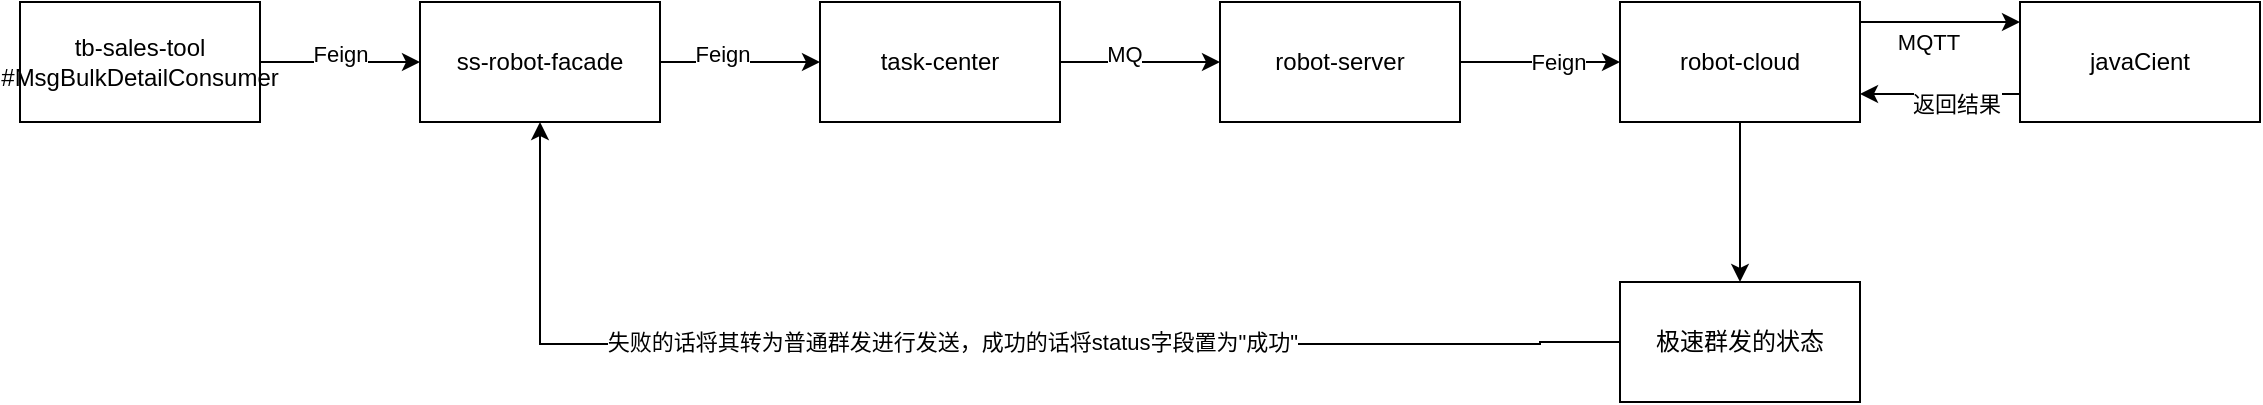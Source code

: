 <mxfile version="21.6.6" type="github">
  <diagram name="第 1 页" id="uJNZyxgSVUJfB3R79Ev_">
    <mxGraphModel dx="794" dy="655" grid="0" gridSize="10" guides="0" tooltips="0" connect="1" arrows="1" fold="1" page="0" pageScale="1" pageWidth="1169" pageHeight="827" math="0" shadow="0">
      <root>
        <mxCell id="0" />
        <mxCell id="1" parent="0" />
        <mxCell id="vJ39QT0AVeiXCdLjbEt--3" value="" style="edgeStyle=orthogonalEdgeStyle;rounded=0;orthogonalLoop=1;jettySize=auto;html=1;" edge="1" parent="1" source="vJ39QT0AVeiXCdLjbEt--1" target="vJ39QT0AVeiXCdLjbEt--2">
          <mxGeometry relative="1" as="geometry" />
        </mxCell>
        <mxCell id="vJ39QT0AVeiXCdLjbEt--14" value="Feign" style="edgeLabel;html=1;align=center;verticalAlign=middle;resizable=0;points=[];" vertex="1" connectable="0" parent="vJ39QT0AVeiXCdLjbEt--3">
          <mxGeometry y="4" relative="1" as="geometry">
            <mxPoint as="offset" />
          </mxGeometry>
        </mxCell>
        <mxCell id="vJ39QT0AVeiXCdLjbEt--1" value="tb-sales-tool #MsgBulkDetailConsumer" style="rounded=0;whiteSpace=wrap;html=1;" vertex="1" parent="1">
          <mxGeometry x="520" y="290" width="120" height="60" as="geometry" />
        </mxCell>
        <mxCell id="vJ39QT0AVeiXCdLjbEt--5" value="" style="edgeStyle=orthogonalEdgeStyle;rounded=0;orthogonalLoop=1;jettySize=auto;html=1;" edge="1" parent="1" source="vJ39QT0AVeiXCdLjbEt--2" target="vJ39QT0AVeiXCdLjbEt--4">
          <mxGeometry relative="1" as="geometry" />
        </mxCell>
        <mxCell id="vJ39QT0AVeiXCdLjbEt--15" value="Feign" style="edgeLabel;html=1;align=center;verticalAlign=middle;resizable=0;points=[];" vertex="1" connectable="0" parent="vJ39QT0AVeiXCdLjbEt--5">
          <mxGeometry x="-0.225" y="4" relative="1" as="geometry">
            <mxPoint as="offset" />
          </mxGeometry>
        </mxCell>
        <mxCell id="vJ39QT0AVeiXCdLjbEt--2" value="ss-robot-facade" style="whiteSpace=wrap;html=1;rounded=0;" vertex="1" parent="1">
          <mxGeometry x="720" y="290" width="120" height="60" as="geometry" />
        </mxCell>
        <mxCell id="vJ39QT0AVeiXCdLjbEt--7" value="" style="edgeStyle=orthogonalEdgeStyle;rounded=0;orthogonalLoop=1;jettySize=auto;html=1;" edge="1" parent="1" source="vJ39QT0AVeiXCdLjbEt--4">
          <mxGeometry relative="1" as="geometry">
            <mxPoint x="1120" y="320" as="targetPoint" />
          </mxGeometry>
        </mxCell>
        <mxCell id="vJ39QT0AVeiXCdLjbEt--16" value="MQ" style="edgeLabel;html=1;align=center;verticalAlign=middle;resizable=0;points=[];" vertex="1" connectable="0" parent="vJ39QT0AVeiXCdLjbEt--7">
          <mxGeometry x="-0.205" y="4" relative="1" as="geometry">
            <mxPoint as="offset" />
          </mxGeometry>
        </mxCell>
        <mxCell id="vJ39QT0AVeiXCdLjbEt--4" value="task-center" style="whiteSpace=wrap;html=1;rounded=0;" vertex="1" parent="1">
          <mxGeometry x="920" y="290" width="120" height="60" as="geometry" />
        </mxCell>
        <mxCell id="vJ39QT0AVeiXCdLjbEt--11" value="" style="edgeStyle=orthogonalEdgeStyle;rounded=0;orthogonalLoop=1;jettySize=auto;html=1;" edge="1" parent="1" source="vJ39QT0AVeiXCdLjbEt--8" target="vJ39QT0AVeiXCdLjbEt--10">
          <mxGeometry relative="1" as="geometry">
            <Array as="points">
              <mxPoint x="1120" y="320" />
              <mxPoint x="1120" y="320" />
            </Array>
          </mxGeometry>
        </mxCell>
        <mxCell id="vJ39QT0AVeiXCdLjbEt--17" value="Feign" style="edgeLabel;html=1;align=center;verticalAlign=middle;resizable=0;points=[];" vertex="1" connectable="0" parent="vJ39QT0AVeiXCdLjbEt--11">
          <mxGeometry x="0.225" relative="1" as="geometry">
            <mxPoint as="offset" />
          </mxGeometry>
        </mxCell>
        <mxCell id="vJ39QT0AVeiXCdLjbEt--8" value="robot-server" style="whiteSpace=wrap;html=1;rounded=0;" vertex="1" parent="1">
          <mxGeometry x="1120" y="290" width="120" height="60" as="geometry" />
        </mxCell>
        <mxCell id="vJ39QT0AVeiXCdLjbEt--13" value="" style="edgeStyle=orthogonalEdgeStyle;rounded=0;orthogonalLoop=1;jettySize=auto;html=1;" edge="1" parent="1" source="vJ39QT0AVeiXCdLjbEt--10" target="vJ39QT0AVeiXCdLjbEt--12">
          <mxGeometry relative="1" as="geometry">
            <Array as="points">
              <mxPoint x="1500" y="300" />
              <mxPoint x="1500" y="300" />
            </Array>
          </mxGeometry>
        </mxCell>
        <mxCell id="vJ39QT0AVeiXCdLjbEt--18" value="MQTT" style="edgeLabel;html=1;align=center;verticalAlign=middle;resizable=0;points=[];" vertex="1" connectable="0" parent="vJ39QT0AVeiXCdLjbEt--13">
          <mxGeometry x="-0.15" y="1" relative="1" as="geometry">
            <mxPoint y="11" as="offset" />
          </mxGeometry>
        </mxCell>
        <mxCell id="vJ39QT0AVeiXCdLjbEt--20" value="" style="edgeStyle=orthogonalEdgeStyle;rounded=0;orthogonalLoop=1;jettySize=auto;html=1;" edge="1" parent="1" source="vJ39QT0AVeiXCdLjbEt--10" target="vJ39QT0AVeiXCdLjbEt--19">
          <mxGeometry relative="1" as="geometry" />
        </mxCell>
        <mxCell id="vJ39QT0AVeiXCdLjbEt--10" value="robot-cloud" style="whiteSpace=wrap;html=1;rounded=0;" vertex="1" parent="1">
          <mxGeometry x="1320" y="290" width="120" height="60" as="geometry" />
        </mxCell>
        <mxCell id="vJ39QT0AVeiXCdLjbEt--25" value="" style="edgeStyle=orthogonalEdgeStyle;rounded=0;orthogonalLoop=1;jettySize=auto;html=1;" edge="1" parent="1" source="vJ39QT0AVeiXCdLjbEt--12" target="vJ39QT0AVeiXCdLjbEt--10">
          <mxGeometry relative="1" as="geometry">
            <Array as="points">
              <mxPoint x="1509" y="336" />
              <mxPoint x="1509" y="336" />
            </Array>
          </mxGeometry>
        </mxCell>
        <mxCell id="vJ39QT0AVeiXCdLjbEt--26" value="返回结果" style="edgeLabel;html=1;align=center;verticalAlign=middle;resizable=0;points=[];" vertex="1" connectable="0" parent="vJ39QT0AVeiXCdLjbEt--25">
          <mxGeometry x="-0.2" y="5" relative="1" as="geometry">
            <mxPoint as="offset" />
          </mxGeometry>
        </mxCell>
        <mxCell id="vJ39QT0AVeiXCdLjbEt--12" value="javaCient" style="whiteSpace=wrap;html=1;rounded=0;" vertex="1" parent="1">
          <mxGeometry x="1520" y="290" width="120" height="60" as="geometry" />
        </mxCell>
        <mxCell id="vJ39QT0AVeiXCdLjbEt--30" value="" style="edgeStyle=orthogonalEdgeStyle;rounded=0;orthogonalLoop=1;jettySize=auto;html=1;entryX=0.5;entryY=1;entryDx=0;entryDy=0;" edge="1" parent="1" source="vJ39QT0AVeiXCdLjbEt--19" target="vJ39QT0AVeiXCdLjbEt--2">
          <mxGeometry relative="1" as="geometry">
            <mxPoint x="1240" y="460" as="targetPoint" />
            <Array as="points">
              <mxPoint x="1280" y="460" />
              <mxPoint x="1280" y="461" />
              <mxPoint x="780" y="461" />
            </Array>
          </mxGeometry>
        </mxCell>
        <mxCell id="vJ39QT0AVeiXCdLjbEt--31" value="失败的话将其转为普通群发进行发送，成功的话将status字段置为&quot;成功&quot;" style="edgeLabel;html=1;align=center;verticalAlign=middle;resizable=0;points=[];" vertex="1" connectable="0" parent="vJ39QT0AVeiXCdLjbEt--30">
          <mxGeometry x="0.028" y="-1" relative="1" as="geometry">
            <mxPoint as="offset" />
          </mxGeometry>
        </mxCell>
        <mxCell id="vJ39QT0AVeiXCdLjbEt--19" value="极速群发的状态" style="whiteSpace=wrap;html=1;rounded=0;" vertex="1" parent="1">
          <mxGeometry x="1320" y="430" width="120" height="60" as="geometry" />
        </mxCell>
      </root>
    </mxGraphModel>
  </diagram>
</mxfile>
